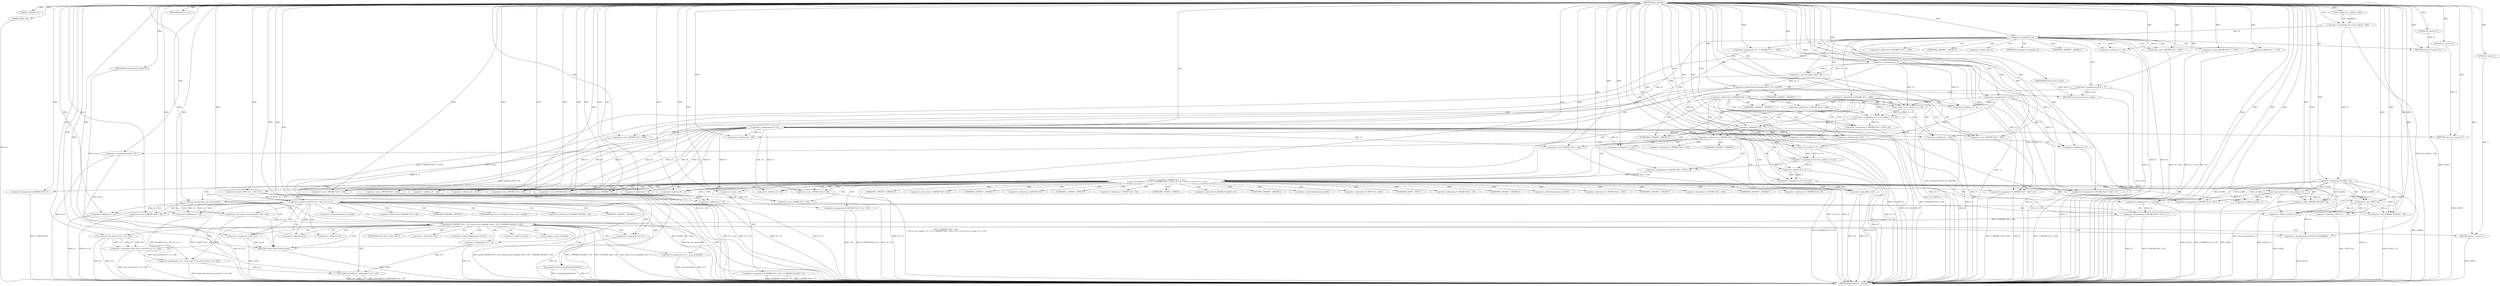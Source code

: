 digraph tftp_connect {  
"1000113" [label = "(METHOD,tftp_connect)" ]
"1000397" [label = "(METHOD_RETURN,int __fastcall)" ]
"1000114" [label = "(PARAM,_DWORD *a1)" ]
"1000115" [label = "(PARAM,_BYTE *a2)" ]
"1000129" [label = "(<operator>.assignment,v4 = Curl_ccalloc(1, 336))" ]
"1000131" [label = "(Curl_ccalloc,Curl_ccalloc(1, 336))" ]
"1000134" [label = "(<operator>.assignment,a1[188] = v4)" ]
"1000140" [label = "(<operator>.logicalNot,!v4)" ]
"1000142" [label = "(RETURN,return 27;,return 27;)" ]
"1000143" [label = "(LITERAL,27,return 27;)" ]
"1000144" [label = "(<operator>.assignment,v5 = *(_DWORD *)(*a1 + 1576))" ]
"1000147" [label = "(<operator>.cast,(_DWORD *)(*a1 + 1576))" ]
"1000149" [label = "(<operator>.addition,*a1 + 1576)" ]
"1000153" [label = "(<operator>.assignment,v6 = v4)" ]
"1000157" [label = "(IDENTIFIER,v5,if ( v5 ))" ]
"1000159" [label = "(<operator>.assignment,result = 71)" ]
"1000163" [label = "(<operator>.greaterThan,(unsigned int)(v5 - 8) > 0xFFB0)" ]
"1000164" [label = "(<operator>.cast,(unsigned int)(v5 - 8))" ]
"1000166" [label = "(<operator>.subtraction,v5 - 8)" ]
"1000170" [label = "(RETURN,return result;,return result;)" ]
"1000171" [label = "(IDENTIFIER,result,return result;)" ]
"1000174" [label = "(<operator>.cast,(_DWORD *)(v6 + 328))" ]
"1000176" [label = "(<operator>.addition,v6 + 328)" ]
"1000182" [label = "(<operator>.assignment,v5 = 512)" ]
"1000187" [label = "(<operator>.cast,(_DWORD *)(v4 + 328))" ]
"1000189" [label = "(<operator>.addition,v4 + 328)" ]
"1000193" [label = "(<operator>.assignment,v8 = Curl_ccalloc(1, v5 + 4))" ]
"1000195" [label = "(Curl_ccalloc,Curl_ccalloc(1, v5 + 4))" ]
"1000197" [label = "(<operator>.addition,v5 + 4)" ]
"1000200" [label = "(<operator>.assignment,*(_DWORD *)(v6 + 328) = v8)" ]
"1000202" [label = "(<operator>.cast,(_DWORD *)(v6 + 328))" ]
"1000204" [label = "(<operator>.addition,v6 + 328)" ]
"1000209" [label = "(<operator>.logicalNot,!v8)" ]
"1000211" [label = "(RETURN,return 27;,return 27;)" ]
"1000212" [label = "(LITERAL,27,return 27;)" ]
"1000215" [label = "(<operator>.logicalOr,*(_DWORD *)(v6 + 332)\n    || (v9 = Curl_ccalloc(1, v5 + 4), *(_DWORD *)(v6 + 332) = v9, v10 = v9 == 0, result = 27, !v10))" ]
"1000217" [label = "(<operator>.cast,(_DWORD *)(v6 + 332))" ]
"1000219" [label = "(<operator>.addition,v6 + 332)" ]
"1000223" [label = "(<operator>.assignment,v9 = Curl_ccalloc(1, v5 + 4))" ]
"1000225" [label = "(Curl_ccalloc,Curl_ccalloc(1, v5 + 4))" ]
"1000227" [label = "(<operator>.addition,v5 + 4)" ]
"1000231" [label = "(<operator>.assignment,*(_DWORD *)(v6 + 332) = v9)" ]
"1000233" [label = "(<operator>.cast,(_DWORD *)(v6 + 332))" ]
"1000235" [label = "(<operator>.addition,v6 + 332)" ]
"1000240" [label = "(<operator>.assignment,v10 = v9 == 0)" ]
"1000242" [label = "(<operator>.equals,v9 == 0)" ]
"1000246" [label = "(<operator>.assignment,result = 27)" ]
"1000249" [label = "(<operator>.logicalNot,!v10)" ]
"1000252" [label = "(Curl_conncontrol,Curl_conncontrol(a1, 1))" ]
"1000255" [label = "(<operator>.assignment,*(_DWORD *)(v6 + 16) = a1)" ]
"1000257" [label = "(<operator>.cast,(_DWORD *)(v6 + 16))" ]
"1000259" [label = "(<operator>.addition,v6 + 16)" ]
"1000263" [label = "(<operator>.assignment,v11 = a1[105])" ]
"1000268" [label = "(<operator>.assignment,*(_DWORD *)(v6 + 324) = v5)" ]
"1000270" [label = "(<operator>.cast,(_DWORD *)(v6 + 324))" ]
"1000272" [label = "(<operator>.addition,v6 + 324)" ]
"1000276" [label = "(<operator>.assignment,*(_DWORD *)(v6 + 320) = v5)" ]
"1000278" [label = "(<operator>.cast,(_DWORD *)(v6 + 320))" ]
"1000280" [label = "(<operator>.addition,v6 + 320)" ]
"1000284" [label = "(<operator>.assignment,*(_DWORD *)(v6 + 8) = -100)" ]
"1000286" [label = "(<operator>.cast,(_DWORD *)(v6 + 8))" ]
"1000288" [label = "(<operator>.addition,v6 + 8)" ]
"1000291" [label = "(<operator>.minus,-100)" ]
"1000293" [label = "(<operator>.assignment,*(_DWORD *)(v6 + 20) = v11)" ]
"1000295" [label = "(<operator>.cast,(_DWORD *)(v6 + 20))" ]
"1000297" [label = "(<operator>.addition,v6 + 20)" ]
"1000301" [label = "(<operator>.assignment,*(_DWORD *)v6 = 0)" ]
"1000303" [label = "(<operator>.cast,(_DWORD *)v6)" ]
"1000307" [label = "(<operator>.assignment,*(_WORD *)(v6 + 52) = *(_DWORD *)(a1[20] + 4))" ]
"1000309" [label = "(<operator>.cast,(_WORD *)(v6 + 52))" ]
"1000311" [label = "(<operator>.addition,v6 + 52)" ]
"1000315" [label = "(<operator>.cast,(_DWORD *)(a1[20] + 4))" ]
"1000317" [label = "(<operator>.addition,a1[20] + 4)" ]
"1000322" [label = "(tftp_set_timeouts,tftp_set_timeouts(v6))" ]
"1000325" [label = "(<operator>.equals,(*((_BYTE *)a1 + 591) & 2) == 0)" ]
"1000326" [label = "(<operator>.and,*((_BYTE *)a1 + 591) & 2)" ]
"1000328" [label = "(<operator>.addition,(_BYTE *)a1 + 591)" ]
"1000329" [label = "(<operator>.cast,(_BYTE *)a1)" ]
"1000337" [label = "(bind,bind(*(_DWORD *)(v6 + 20), (const struct sockaddr *)(v6 + 52), *(_DWORD *)(a1[20] + 16)))" ]
"1000339" [label = "(<operator>.cast,(_DWORD *)(v6 + 20))" ]
"1000341" [label = "(<operator>.addition,v6 + 20)" ]
"1000344" [label = "(<operator>.cast,(const struct sockaddr *)(v6 + 52))" ]
"1000346" [label = "(<operator>.addition,v6 + 52)" ]
"1000350" [label = "(<operator>.cast,(_DWORD *)(a1[20] + 16))" ]
"1000352" [label = "(<operator>.addition,a1[20] + 16)" ]
"1000358" [label = "(<operator>.assignment,v12 = *a1)" ]
"1000362" [label = "(<operator>.assignment,v13 = _errno_location())" ]
"1000365" [label = "(<operator>.assignment,v14 = (const char *)Curl_strerror(*v13, v15, 128))" ]
"1000367" [label = "(<operator>.cast,(const char *)Curl_strerror(*v13, v15, 128))" ]
"1000369" [label = "(Curl_strerror,Curl_strerror(*v13, v15, 128))" ]
"1000374" [label = "(Curl_failf,Curl_failf(v12, \"bind() failed; %s\", v14))" ]
"1000378" [label = "(RETURN,return 7;,return 7;)" ]
"1000379" [label = "(LITERAL,7,return 7;)" ]
"1000380" [label = "(<operators>.assignmentOr,a1[147] |= 0x2000000u)" ]
"1000385" [label = "(Curl_pgrsStartNow,Curl_pgrsStartNow(*a1))" ]
"1000388" [label = "(<operator>.assignment,result = 0)" ]
"1000391" [label = "(<operator>.assignment,*a2 = 1)" ]
"1000395" [label = "(RETURN,return result;,return result;)" ]
"1000396" [label = "(IDENTIFIER,result,return result;)" ]
"1000146" [label = "(<operator>.indirection,*(_DWORD *)(*a1 + 1576))" ]
"1000148" [label = "(UNKNOWN,_DWORD *,_DWORD *)" ]
"1000150" [label = "(<operator>.indirection,*a1)" ]
"1000165" [label = "(UNKNOWN,unsigned int,unsigned int)" ]
"1000173" [label = "(<operator>.indirection,*(_DWORD *)(v6 + 328))" ]
"1000175" [label = "(UNKNOWN,_DWORD *,_DWORD *)" ]
"1000186" [label = "(<operator>.indirection,*(_DWORD *)(v4 + 328))" ]
"1000188" [label = "(UNKNOWN,_DWORD *,_DWORD *)" ]
"1000201" [label = "(<operator>.indirection,*(_DWORD *)(v6 + 328))" ]
"1000203" [label = "(UNKNOWN,_DWORD *,_DWORD *)" ]
"1000216" [label = "(<operator>.indirection,*(_DWORD *)(v6 + 332))" ]
"1000218" [label = "(UNKNOWN,_DWORD *,_DWORD *)" ]
"1000232" [label = "(<operator>.indirection,*(_DWORD *)(v6 + 332))" ]
"1000234" [label = "(UNKNOWN,_DWORD *,_DWORD *)" ]
"1000256" [label = "(<operator>.indirection,*(_DWORD *)(v6 + 16))" ]
"1000258" [label = "(UNKNOWN,_DWORD *,_DWORD *)" ]
"1000265" [label = "(<operator>.indirectIndexAccess,a1[105])" ]
"1000269" [label = "(<operator>.indirection,*(_DWORD *)(v6 + 324))" ]
"1000271" [label = "(UNKNOWN,_DWORD *,_DWORD *)" ]
"1000277" [label = "(<operator>.indirection,*(_DWORD *)(v6 + 320))" ]
"1000279" [label = "(UNKNOWN,_DWORD *,_DWORD *)" ]
"1000285" [label = "(<operator>.indirection,*(_DWORD *)(v6 + 8))" ]
"1000287" [label = "(UNKNOWN,_DWORD *,_DWORD *)" ]
"1000294" [label = "(<operator>.indirection,*(_DWORD *)(v6 + 20))" ]
"1000296" [label = "(UNKNOWN,_DWORD *,_DWORD *)" ]
"1000302" [label = "(<operator>.indirection,*(_DWORD *)v6)" ]
"1000304" [label = "(UNKNOWN,_DWORD *,_DWORD *)" ]
"1000308" [label = "(<operator>.indirection,*(_WORD *)(v6 + 52))" ]
"1000310" [label = "(UNKNOWN,_WORD *,_WORD *)" ]
"1000314" [label = "(<operator>.indirection,*(_DWORD *)(a1[20] + 4))" ]
"1000316" [label = "(UNKNOWN,_DWORD *,_DWORD *)" ]
"1000318" [label = "(<operator>.indirectIndexAccess,a1[20])" ]
"1000327" [label = "(<operator>.indirection,*((_BYTE *)a1 + 591))" ]
"1000330" [label = "(UNKNOWN,_BYTE *,_BYTE *)" ]
"1000338" [label = "(<operator>.indirection,*(_DWORD *)(v6 + 20))" ]
"1000340" [label = "(UNKNOWN,_DWORD *,_DWORD *)" ]
"1000345" [label = "(UNKNOWN,const struct sockaddr *,const struct sockaddr *)" ]
"1000349" [label = "(<operator>.indirection,*(_DWORD *)(a1[20] + 16))" ]
"1000351" [label = "(UNKNOWN,_DWORD *,_DWORD *)" ]
"1000353" [label = "(<operator>.indirectIndexAccess,a1[20])" ]
"1000360" [label = "(<operator>.indirection,*a1)" ]
"1000364" [label = "(_errno_location,_errno_location())" ]
"1000368" [label = "(UNKNOWN,const char *,const char *)" ]
"1000370" [label = "(<operator>.indirection,*v13)" ]
"1000381" [label = "(<operator>.indirectIndexAccess,a1[147])" ]
"1000386" [label = "(<operator>.indirection,*a1)" ]
"1000392" [label = "(<operator>.indirection,*a2)" ]
  "1000378" -> "1000397"  [ label = "DDG: <RET>"] 
  "1000326" -> "1000397"  [ label = "DDG: *((_BYTE *)a1 + 591)"] 
  "1000293" -> "1000397"  [ label = "DDG: *(_DWORD *)(v6 + 20)"] 
  "1000163" -> "1000397"  [ label = "DDG: (unsigned int)(v5 - 8)"] 
  "1000166" -> "1000397"  [ label = "DDG: v5"] 
  "1000242" -> "1000397"  [ label = "DDG: v9"] 
  "1000374" -> "1000397"  [ label = "DDG: Curl_failf(v12, \"bind() failed; %s\", v14)"] 
  "1000204" -> "1000397"  [ label = "DDG: v6"] 
  "1000388" -> "1000397"  [ label = "DDG: result"] 
  "1000322" -> "1000397"  [ label = "DDG: tftp_set_timeouts(v6)"] 
  "1000163" -> "1000397"  [ label = "DDG: (unsigned int)(v5 - 8) > 0xFFB0"] 
  "1000350" -> "1000397"  [ label = "DDG: a1[20] + 16"] 
  "1000325" -> "1000397"  [ label = "DDG: (*((_BYTE *)a1 + 591) & 2) == 0"] 
  "1000187" -> "1000397"  [ label = "DDG: v4 + 328"] 
  "1000164" -> "1000397"  [ label = "DDG: v5 - 8"] 
  "1000337" -> "1000397"  [ label = "DDG: (const struct sockaddr *)(v6 + 52)"] 
  "1000257" -> "1000397"  [ label = "DDG: v6 + 16"] 
  "1000352" -> "1000397"  [ label = "DDG: a1[20]"] 
  "1000268" -> "1000397"  [ label = "DDG: *(_DWORD *)(v6 + 324)"] 
  "1000337" -> "1000397"  [ label = "DDG: bind(*(_DWORD *)(v6 + 20), (const struct sockaddr *)(v6 + 52), *(_DWORD *)(a1[20] + 16))"] 
  "1000263" -> "1000397"  [ label = "DDG: a1[105]"] 
  "1000307" -> "1000397"  [ label = "DDG: *(_WORD *)(v6 + 52)"] 
  "1000322" -> "1000397"  [ label = "DDG: v6"] 
  "1000362" -> "1000397"  [ label = "DDG: _errno_location()"] 
  "1000367" -> "1000397"  [ label = "DDG: Curl_strerror(*v13, v15, 128)"] 
  "1000391" -> "1000397"  [ label = "DDG: *a2"] 
  "1000255" -> "1000397"  [ label = "DDG: *(_DWORD *)(v6 + 16)"] 
  "1000270" -> "1000397"  [ label = "DDG: v6 + 324"] 
  "1000276" -> "1000397"  [ label = "DDG: v5"] 
  "1000219" -> "1000397"  [ label = "DDG: v6"] 
  "1000369" -> "1000397"  [ label = "DDG: *v13"] 
  "1000339" -> "1000397"  [ label = "DDG: v6 + 20"] 
  "1000301" -> "1000397"  [ label = "DDG: *(_DWORD *)v6"] 
  "1000249" -> "1000397"  [ label = "DDG: v10"] 
  "1000182" -> "1000397"  [ label = "DDG: v5"] 
  "1000225" -> "1000397"  [ label = "DDG: v5 + 4"] 
  "1000149" -> "1000397"  [ label = "DDG: *a1"] 
  "1000147" -> "1000397"  [ label = "DDG: *a1 + 1576"] 
  "1000202" -> "1000397"  [ label = "DDG: v6 + 328"] 
  "1000235" -> "1000397"  [ label = "DDG: v6"] 
  "1000153" -> "1000397"  [ label = "DDG: v4"] 
  "1000246" -> "1000397"  [ label = "DDG: result"] 
  "1000189" -> "1000397"  [ label = "DDG: v4"] 
  "1000215" -> "1000397"  [ label = "DDG: *(_DWORD *)(v6 + 332)\n    || (v9 = Curl_ccalloc(1, v5 + 4), *(_DWORD *)(v6 + 332) = v9, v10 = v9 == 0, result = 27, !v10)"] 
  "1000385" -> "1000397"  [ label = "DDG: Curl_pgrsStartNow(*a1)"] 
  "1000276" -> "1000397"  [ label = "DDG: *(_DWORD *)(v6 + 320)"] 
  "1000115" -> "1000397"  [ label = "DDG: a2"] 
  "1000344" -> "1000397"  [ label = "DDG: v6 + 52"] 
  "1000365" -> "1000397"  [ label = "DDG: (const char *)Curl_strerror(*v13, v15, 128)"] 
  "1000286" -> "1000397"  [ label = "DDG: v6 + 8"] 
  "1000129" -> "1000397"  [ label = "DDG: Curl_ccalloc(1, 336)"] 
  "1000307" -> "1000397"  [ label = "DDG: *(_DWORD *)(a1[20] + 4)"] 
  "1000249" -> "1000397"  [ label = "DDG: !v10"] 
  "1000284" -> "1000397"  [ label = "DDG: -100"] 
  "1000252" -> "1000397"  [ label = "DDG: Curl_conncontrol(a1, 1)"] 
  "1000223" -> "1000397"  [ label = "DDG: Curl_ccalloc(1, v5 + 4)"] 
  "1000197" -> "1000397"  [ label = "DDG: v5"] 
  "1000369" -> "1000397"  [ label = "DDG: v15"] 
  "1000315" -> "1000397"  [ label = "DDG: a1[20] + 4"] 
  "1000337" -> "1000397"  [ label = "DDG: *(_DWORD *)(a1[20] + 16)"] 
  "1000309" -> "1000397"  [ label = "DDG: v6 + 52"] 
  "1000209" -> "1000397"  [ label = "DDG: !v8"] 
  "1000134" -> "1000397"  [ label = "DDG: a1[188]"] 
  "1000140" -> "1000397"  [ label = "DDG: v4"] 
  "1000278" -> "1000397"  [ label = "DDG: v6 + 320"] 
  "1000200" -> "1000397"  [ label = "DDG: *(_DWORD *)(v6 + 328)"] 
  "1000293" -> "1000397"  [ label = "DDG: v11"] 
  "1000227" -> "1000397"  [ label = "DDG: v5"] 
  "1000328" -> "1000397"  [ label = "DDG: (_BYTE *)a1"] 
  "1000374" -> "1000397"  [ label = "DDG: v14"] 
  "1000240" -> "1000397"  [ label = "DDG: v9 == 0"] 
  "1000174" -> "1000397"  [ label = "DDG: v6 + 328"] 
  "1000374" -> "1000397"  [ label = "DDG: v12"] 
  "1000346" -> "1000397"  [ label = "DDG: v6"] 
  "1000140" -> "1000397"  [ label = "DDG: !v4"] 
  "1000362" -> "1000397"  [ label = "DDG: v13"] 
  "1000215" -> "1000397"  [ label = "DDG: *(_DWORD *)(v6 + 332)"] 
  "1000209" -> "1000397"  [ label = "DDG: v8"] 
  "1000159" -> "1000397"  [ label = "DDG: result"] 
  "1000193" -> "1000397"  [ label = "DDG: Curl_ccalloc(1, v5 + 4)"] 
  "1000317" -> "1000397"  [ label = "DDG: a1[20]"] 
  "1000325" -> "1000397"  [ label = "DDG: *((_BYTE *)a1 + 591) & 2"] 
  "1000195" -> "1000397"  [ label = "DDG: v5 + 4"] 
  "1000295" -> "1000397"  [ label = "DDG: v6 + 20"] 
  "1000153" -> "1000397"  [ label = "DDG: v6"] 
  "1000337" -> "1000397"  [ label = "DDG: *(_DWORD *)(v6 + 20)"] 
  "1000144" -> "1000397"  [ label = "DDG: *(_DWORD *)(*a1 + 1576)"] 
  "1000380" -> "1000397"  [ label = "DDG: a1[147]"] 
  "1000385" -> "1000397"  [ label = "DDG: *a1"] 
  "1000217" -> "1000397"  [ label = "DDG: v6 + 332"] 
  "1000233" -> "1000397"  [ label = "DDG: v6 + 332"] 
  "1000284" -> "1000397"  [ label = "DDG: *(_DWORD *)(v6 + 8)"] 
  "1000358" -> "1000397"  [ label = "DDG: *a1"] 
  "1000329" -> "1000397"  [ label = "DDG: a1"] 
  "1000170" -> "1000397"  [ label = "DDG: <RET>"] 
  "1000211" -> "1000397"  [ label = "DDG: <RET>"] 
  "1000142" -> "1000397"  [ label = "DDG: <RET>"] 
  "1000395" -> "1000397"  [ label = "DDG: <RET>"] 
  "1000113" -> "1000114"  [ label = "DDG: "] 
  "1000113" -> "1000115"  [ label = "DDG: "] 
  "1000131" -> "1000129"  [ label = "DDG: 1"] 
  "1000131" -> "1000129"  [ label = "DDG: 336"] 
  "1000113" -> "1000129"  [ label = "DDG: "] 
  "1000113" -> "1000131"  [ label = "DDG: "] 
  "1000129" -> "1000134"  [ label = "DDG: v4"] 
  "1000113" -> "1000134"  [ label = "DDG: "] 
  "1000113" -> "1000140"  [ label = "DDG: "] 
  "1000129" -> "1000140"  [ label = "DDG: v4"] 
  "1000143" -> "1000142"  [ label = "DDG: 27"] 
  "1000113" -> "1000142"  [ label = "DDG: "] 
  "1000113" -> "1000143"  [ label = "DDG: "] 
  "1000113" -> "1000144"  [ label = "DDG: "] 
  "1000113" -> "1000147"  [ label = "DDG: "] 
  "1000113" -> "1000149"  [ label = "DDG: "] 
  "1000140" -> "1000153"  [ label = "DDG: v4"] 
  "1000113" -> "1000153"  [ label = "DDG: "] 
  "1000113" -> "1000157"  [ label = "DDG: "] 
  "1000113" -> "1000159"  [ label = "DDG: "] 
  "1000164" -> "1000163"  [ label = "DDG: v5 - 8"] 
  "1000166" -> "1000164"  [ label = "DDG: v5"] 
  "1000166" -> "1000164"  [ label = "DDG: 8"] 
  "1000144" -> "1000166"  [ label = "DDG: v5"] 
  "1000113" -> "1000166"  [ label = "DDG: "] 
  "1000113" -> "1000163"  [ label = "DDG: "] 
  "1000171" -> "1000170"  [ label = "DDG: result"] 
  "1000159" -> "1000170"  [ label = "DDG: result"] 
  "1000113" -> "1000171"  [ label = "DDG: "] 
  "1000153" -> "1000174"  [ label = "DDG: v6"] 
  "1000113" -> "1000174"  [ label = "DDG: "] 
  "1000153" -> "1000176"  [ label = "DDG: v6"] 
  "1000113" -> "1000176"  [ label = "DDG: "] 
  "1000113" -> "1000182"  [ label = "DDG: "] 
  "1000113" -> "1000187"  [ label = "DDG: "] 
  "1000140" -> "1000187"  [ label = "DDG: v4"] 
  "1000113" -> "1000189"  [ label = "DDG: "] 
  "1000140" -> "1000189"  [ label = "DDG: v4"] 
  "1000195" -> "1000193"  [ label = "DDG: 1"] 
  "1000195" -> "1000193"  [ label = "DDG: v5 + 4"] 
  "1000113" -> "1000193"  [ label = "DDG: "] 
  "1000113" -> "1000195"  [ label = "DDG: "] 
  "1000166" -> "1000195"  [ label = "DDG: v5"] 
  "1000182" -> "1000195"  [ label = "DDG: v5"] 
  "1000166" -> "1000197"  [ label = "DDG: v5"] 
  "1000182" -> "1000197"  [ label = "DDG: v5"] 
  "1000113" -> "1000197"  [ label = "DDG: "] 
  "1000193" -> "1000200"  [ label = "DDG: v8"] 
  "1000113" -> "1000200"  [ label = "DDG: "] 
  "1000153" -> "1000202"  [ label = "DDG: v6"] 
  "1000113" -> "1000202"  [ label = "DDG: "] 
  "1000153" -> "1000204"  [ label = "DDG: v6"] 
  "1000113" -> "1000204"  [ label = "DDG: "] 
  "1000113" -> "1000209"  [ label = "DDG: "] 
  "1000193" -> "1000209"  [ label = "DDG: v8"] 
  "1000212" -> "1000211"  [ label = "DDG: 27"] 
  "1000113" -> "1000211"  [ label = "DDG: "] 
  "1000113" -> "1000212"  [ label = "DDG: "] 
  "1000231" -> "1000215"  [ label = "DDG: *(_DWORD *)(v6 + 332)"] 
  "1000153" -> "1000217"  [ label = "DDG: v6"] 
  "1000113" -> "1000217"  [ label = "DDG: "] 
  "1000153" -> "1000219"  [ label = "DDG: v6"] 
  "1000113" -> "1000219"  [ label = "DDG: "] 
  "1000225" -> "1000223"  [ label = "DDG: 1"] 
  "1000225" -> "1000223"  [ label = "DDG: v5 + 4"] 
  "1000113" -> "1000223"  [ label = "DDG: "] 
  "1000113" -> "1000225"  [ label = "DDG: "] 
  "1000166" -> "1000225"  [ label = "DDG: v5"] 
  "1000182" -> "1000225"  [ label = "DDG: v5"] 
  "1000166" -> "1000227"  [ label = "DDG: v5"] 
  "1000182" -> "1000227"  [ label = "DDG: v5"] 
  "1000113" -> "1000227"  [ label = "DDG: "] 
  "1000223" -> "1000231"  [ label = "DDG: v9"] 
  "1000113" -> "1000231"  [ label = "DDG: "] 
  "1000113" -> "1000233"  [ label = "DDG: "] 
  "1000153" -> "1000233"  [ label = "DDG: v6"] 
  "1000113" -> "1000235"  [ label = "DDG: "] 
  "1000153" -> "1000235"  [ label = "DDG: v6"] 
  "1000242" -> "1000240"  [ label = "DDG: v9"] 
  "1000242" -> "1000240"  [ label = "DDG: 0"] 
  "1000113" -> "1000240"  [ label = "DDG: "] 
  "1000113" -> "1000242"  [ label = "DDG: "] 
  "1000223" -> "1000242"  [ label = "DDG: v9"] 
  "1000113" -> "1000246"  [ label = "DDG: "] 
  "1000240" -> "1000249"  [ label = "DDG: v10"] 
  "1000113" -> "1000249"  [ label = "DDG: "] 
  "1000134" -> "1000252"  [ label = "DDG: a1[188]"] 
  "1000113" -> "1000252"  [ label = "DDG: "] 
  "1000252" -> "1000255"  [ label = "DDG: a1"] 
  "1000134" -> "1000255"  [ label = "DDG: a1[188]"] 
  "1000113" -> "1000255"  [ label = "DDG: "] 
  "1000113" -> "1000257"  [ label = "DDG: "] 
  "1000153" -> "1000257"  [ label = "DDG: v6"] 
  "1000113" -> "1000259"  [ label = "DDG: "] 
  "1000153" -> "1000259"  [ label = "DDG: v6"] 
  "1000252" -> "1000263"  [ label = "DDG: a1"] 
  "1000134" -> "1000263"  [ label = "DDG: a1[188]"] 
  "1000113" -> "1000263"  [ label = "DDG: "] 
  "1000166" -> "1000268"  [ label = "DDG: v5"] 
  "1000182" -> "1000268"  [ label = "DDG: v5"] 
  "1000113" -> "1000268"  [ label = "DDG: "] 
  "1000113" -> "1000270"  [ label = "DDG: "] 
  "1000153" -> "1000270"  [ label = "DDG: v6"] 
  "1000113" -> "1000272"  [ label = "DDG: "] 
  "1000153" -> "1000272"  [ label = "DDG: v6"] 
  "1000113" -> "1000276"  [ label = "DDG: "] 
  "1000166" -> "1000276"  [ label = "DDG: v5"] 
  "1000182" -> "1000276"  [ label = "DDG: v5"] 
  "1000113" -> "1000278"  [ label = "DDG: "] 
  "1000153" -> "1000278"  [ label = "DDG: v6"] 
  "1000113" -> "1000280"  [ label = "DDG: "] 
  "1000153" -> "1000280"  [ label = "DDG: v6"] 
  "1000291" -> "1000284"  [ label = "DDG: 100"] 
  "1000113" -> "1000286"  [ label = "DDG: "] 
  "1000153" -> "1000286"  [ label = "DDG: v6"] 
  "1000113" -> "1000288"  [ label = "DDG: "] 
  "1000153" -> "1000288"  [ label = "DDG: v6"] 
  "1000113" -> "1000291"  [ label = "DDG: "] 
  "1000263" -> "1000293"  [ label = "DDG: v11"] 
  "1000113" -> "1000293"  [ label = "DDG: "] 
  "1000113" -> "1000295"  [ label = "DDG: "] 
  "1000153" -> "1000295"  [ label = "DDG: v6"] 
  "1000113" -> "1000297"  [ label = "DDG: "] 
  "1000153" -> "1000297"  [ label = "DDG: v6"] 
  "1000113" -> "1000301"  [ label = "DDG: "] 
  "1000113" -> "1000303"  [ label = "DDG: "] 
  "1000153" -> "1000303"  [ label = "DDG: v6"] 
  "1000303" -> "1000309"  [ label = "DDG: v6"] 
  "1000113" -> "1000309"  [ label = "DDG: "] 
  "1000303" -> "1000311"  [ label = "DDG: v6"] 
  "1000113" -> "1000311"  [ label = "DDG: "] 
  "1000252" -> "1000315"  [ label = "DDG: a1"] 
  "1000134" -> "1000315"  [ label = "DDG: a1[188]"] 
  "1000113" -> "1000315"  [ label = "DDG: "] 
  "1000252" -> "1000317"  [ label = "DDG: a1"] 
  "1000134" -> "1000317"  [ label = "DDG: a1[188]"] 
  "1000113" -> "1000317"  [ label = "DDG: "] 
  "1000113" -> "1000322"  [ label = "DDG: "] 
  "1000303" -> "1000322"  [ label = "DDG: v6"] 
  "1000326" -> "1000325"  [ label = "DDG: *((_BYTE *)a1 + 591)"] 
  "1000326" -> "1000325"  [ label = "DDG: 2"] 
  "1000329" -> "1000328"  [ label = "DDG: a1"] 
  "1000134" -> "1000329"  [ label = "DDG: a1[188]"] 
  "1000113" -> "1000329"  [ label = "DDG: "] 
  "1000252" -> "1000329"  [ label = "DDG: a1"] 
  "1000113" -> "1000328"  [ label = "DDG: "] 
  "1000113" -> "1000326"  [ label = "DDG: "] 
  "1000113" -> "1000325"  [ label = "DDG: "] 
  "1000293" -> "1000337"  [ label = "DDG: *(_DWORD *)(v6 + 20)"] 
  "1000322" -> "1000339"  [ label = "DDG: v6"] 
  "1000113" -> "1000339"  [ label = "DDG: "] 
  "1000322" -> "1000341"  [ label = "DDG: v6"] 
  "1000113" -> "1000341"  [ label = "DDG: "] 
  "1000344" -> "1000337"  [ label = "DDG: v6 + 52"] 
  "1000113" -> "1000344"  [ label = "DDG: "] 
  "1000322" -> "1000344"  [ label = "DDG: v6"] 
  "1000113" -> "1000346"  [ label = "DDG: "] 
  "1000322" -> "1000346"  [ label = "DDG: v6"] 
  "1000329" -> "1000350"  [ label = "DDG: a1"] 
  "1000252" -> "1000350"  [ label = "DDG: a1"] 
  "1000134" -> "1000350"  [ label = "DDG: a1[188]"] 
  "1000113" -> "1000350"  [ label = "DDG: "] 
  "1000329" -> "1000352"  [ label = "DDG: a1"] 
  "1000252" -> "1000352"  [ label = "DDG: a1"] 
  "1000134" -> "1000352"  [ label = "DDG: a1[188]"] 
  "1000113" -> "1000352"  [ label = "DDG: "] 
  "1000113" -> "1000358"  [ label = "DDG: "] 
  "1000113" -> "1000362"  [ label = "DDG: "] 
  "1000367" -> "1000365"  [ label = "DDG: Curl_strerror(*v13, v15, 128)"] 
  "1000113" -> "1000365"  [ label = "DDG: "] 
  "1000369" -> "1000367"  [ label = "DDG: *v13"] 
  "1000369" -> "1000367"  [ label = "DDG: v15"] 
  "1000369" -> "1000367"  [ label = "DDG: 128"] 
  "1000113" -> "1000369"  [ label = "DDG: "] 
  "1000358" -> "1000374"  [ label = "DDG: v12"] 
  "1000113" -> "1000374"  [ label = "DDG: "] 
  "1000365" -> "1000374"  [ label = "DDG: v14"] 
  "1000379" -> "1000378"  [ label = "DDG: 7"] 
  "1000113" -> "1000378"  [ label = "DDG: "] 
  "1000113" -> "1000379"  [ label = "DDG: "] 
  "1000113" -> "1000380"  [ label = "DDG: "] 
  "1000329" -> "1000380"  [ label = "DDG: a1"] 
  "1000113" -> "1000388"  [ label = "DDG: "] 
  "1000113" -> "1000391"  [ label = "DDG: "] 
  "1000396" -> "1000395"  [ label = "DDG: result"] 
  "1000388" -> "1000395"  [ label = "DDG: result"] 
  "1000246" -> "1000395"  [ label = "DDG: result"] 
  "1000159" -> "1000395"  [ label = "DDG: result"] 
  "1000113" -> "1000396"  [ label = "DDG: "] 
  "1000140" -> "1000144"  [ label = "CDG: "] 
  "1000140" -> "1000142"  [ label = "CDG: "] 
  "1000140" -> "1000153"  [ label = "CDG: "] 
  "1000140" -> "1000150"  [ label = "CDG: "] 
  "1000140" -> "1000149"  [ label = "CDG: "] 
  "1000140" -> "1000148"  [ label = "CDG: "] 
  "1000140" -> "1000147"  [ label = "CDG: "] 
  "1000140" -> "1000146"  [ label = "CDG: "] 
  "1000140" -> "1000159"  [ label = "CDG: "] 
  "1000140" -> "1000166"  [ label = "CDG: "] 
  "1000140" -> "1000165"  [ label = "CDG: "] 
  "1000140" -> "1000164"  [ label = "CDG: "] 
  "1000140" -> "1000163"  [ label = "CDG: "] 
  "1000140" -> "1000189"  [ label = "CDG: "] 
  "1000140" -> "1000188"  [ label = "CDG: "] 
  "1000140" -> "1000187"  [ label = "CDG: "] 
  "1000140" -> "1000186"  [ label = "CDG: "] 
  "1000140" -> "1000182"  [ label = "CDG: "] 
  "1000163" -> "1000176"  [ label = "CDG: "] 
  "1000163" -> "1000175"  [ label = "CDG: "] 
  "1000163" -> "1000174"  [ label = "CDG: "] 
  "1000163" -> "1000173"  [ label = "CDG: "] 
  "1000163" -> "1000170"  [ label = "CDG: "] 
  "1000173" -> "1000204"  [ label = "CDG: "] 
  "1000173" -> "1000203"  [ label = "CDG: "] 
  "1000173" -> "1000202"  [ label = "CDG: "] 
  "1000173" -> "1000201"  [ label = "CDG: "] 
  "1000173" -> "1000200"  [ label = "CDG: "] 
  "1000173" -> "1000197"  [ label = "CDG: "] 
  "1000173" -> "1000195"  [ label = "CDG: "] 
  "1000173" -> "1000193"  [ label = "CDG: "] 
  "1000173" -> "1000219"  [ label = "CDG: "] 
  "1000173" -> "1000218"  [ label = "CDG: "] 
  "1000173" -> "1000217"  [ label = "CDG: "] 
  "1000173" -> "1000216"  [ label = "CDG: "] 
  "1000173" -> "1000215"  [ label = "CDG: "] 
  "1000173" -> "1000209"  [ label = "CDG: "] 
  "1000186" -> "1000204"  [ label = "CDG: "] 
  "1000186" -> "1000203"  [ label = "CDG: "] 
  "1000186" -> "1000202"  [ label = "CDG: "] 
  "1000186" -> "1000201"  [ label = "CDG: "] 
  "1000186" -> "1000200"  [ label = "CDG: "] 
  "1000186" -> "1000197"  [ label = "CDG: "] 
  "1000186" -> "1000195"  [ label = "CDG: "] 
  "1000186" -> "1000193"  [ label = "CDG: "] 
  "1000186" -> "1000219"  [ label = "CDG: "] 
  "1000186" -> "1000218"  [ label = "CDG: "] 
  "1000186" -> "1000217"  [ label = "CDG: "] 
  "1000186" -> "1000216"  [ label = "CDG: "] 
  "1000186" -> "1000215"  [ label = "CDG: "] 
  "1000186" -> "1000209"  [ label = "CDG: "] 
  "1000209" -> "1000219"  [ label = "CDG: "] 
  "1000209" -> "1000218"  [ label = "CDG: "] 
  "1000209" -> "1000217"  [ label = "CDG: "] 
  "1000209" -> "1000216"  [ label = "CDG: "] 
  "1000209" -> "1000215"  [ label = "CDG: "] 
  "1000209" -> "1000211"  [ label = "CDG: "] 
  "1000215" -> "1000256"  [ label = "CDG: "] 
  "1000215" -> "1000255"  [ label = "CDG: "] 
  "1000215" -> "1000252"  [ label = "CDG: "] 
  "1000215" -> "1000272"  [ label = "CDG: "] 
  "1000215" -> "1000271"  [ label = "CDG: "] 
  "1000215" -> "1000270"  [ label = "CDG: "] 
  "1000215" -> "1000269"  [ label = "CDG: "] 
  "1000215" -> "1000268"  [ label = "CDG: "] 
  "1000215" -> "1000265"  [ label = "CDG: "] 
  "1000215" -> "1000263"  [ label = "CDG: "] 
  "1000215" -> "1000259"  [ label = "CDG: "] 
  "1000215" -> "1000258"  [ label = "CDG: "] 
  "1000215" -> "1000257"  [ label = "CDG: "] 
  "1000215" -> "1000288"  [ label = "CDG: "] 
  "1000215" -> "1000287"  [ label = "CDG: "] 
  "1000215" -> "1000286"  [ label = "CDG: "] 
  "1000215" -> "1000285"  [ label = "CDG: "] 
  "1000215" -> "1000284"  [ label = "CDG: "] 
  "1000215" -> "1000280"  [ label = "CDG: "] 
  "1000215" -> "1000279"  [ label = "CDG: "] 
  "1000215" -> "1000278"  [ label = "CDG: "] 
  "1000215" -> "1000277"  [ label = "CDG: "] 
  "1000215" -> "1000276"  [ label = "CDG: "] 
  "1000215" -> "1000304"  [ label = "CDG: "] 
  "1000215" -> "1000303"  [ label = "CDG: "] 
  "1000215" -> "1000302"  [ label = "CDG: "] 
  "1000215" -> "1000301"  [ label = "CDG: "] 
  "1000215" -> "1000297"  [ label = "CDG: "] 
  "1000215" -> "1000296"  [ label = "CDG: "] 
  "1000215" -> "1000295"  [ label = "CDG: "] 
  "1000215" -> "1000294"  [ label = "CDG: "] 
  "1000215" -> "1000293"  [ label = "CDG: "] 
  "1000215" -> "1000291"  [ label = "CDG: "] 
  "1000215" -> "1000318"  [ label = "CDG: "] 
  "1000215" -> "1000317"  [ label = "CDG: "] 
  "1000215" -> "1000316"  [ label = "CDG: "] 
  "1000215" -> "1000315"  [ label = "CDG: "] 
  "1000215" -> "1000314"  [ label = "CDG: "] 
  "1000215" -> "1000311"  [ label = "CDG: "] 
  "1000215" -> "1000310"  [ label = "CDG: "] 
  "1000215" -> "1000309"  [ label = "CDG: "] 
  "1000215" -> "1000308"  [ label = "CDG: "] 
  "1000215" -> "1000307"  [ label = "CDG: "] 
  "1000215" -> "1000330"  [ label = "CDG: "] 
  "1000215" -> "1000329"  [ label = "CDG: "] 
  "1000215" -> "1000328"  [ label = "CDG: "] 
  "1000215" -> "1000327"  [ label = "CDG: "] 
  "1000215" -> "1000326"  [ label = "CDG: "] 
  "1000215" -> "1000325"  [ label = "CDG: "] 
  "1000215" -> "1000322"  [ label = "CDG: "] 
  "1000215" -> "1000395"  [ label = "CDG: "] 
  "1000216" -> "1000223"  [ label = "CDG: "] 
  "1000216" -> "1000240"  [ label = "CDG: "] 
  "1000216" -> "1000235"  [ label = "CDG: "] 
  "1000216" -> "1000234"  [ label = "CDG: "] 
  "1000216" -> "1000233"  [ label = "CDG: "] 
  "1000216" -> "1000232"  [ label = "CDG: "] 
  "1000216" -> "1000231"  [ label = "CDG: "] 
  "1000216" -> "1000227"  [ label = "CDG: "] 
  "1000216" -> "1000225"  [ label = "CDG: "] 
  "1000216" -> "1000249"  [ label = "CDG: "] 
  "1000216" -> "1000246"  [ label = "CDG: "] 
  "1000216" -> "1000242"  [ label = "CDG: "] 
  "1000325" -> "1000352"  [ label = "CDG: "] 
  "1000325" -> "1000351"  [ label = "CDG: "] 
  "1000325" -> "1000350"  [ label = "CDG: "] 
  "1000325" -> "1000349"  [ label = "CDG: "] 
  "1000325" -> "1000346"  [ label = "CDG: "] 
  "1000325" -> "1000345"  [ label = "CDG: "] 
  "1000325" -> "1000344"  [ label = "CDG: "] 
  "1000325" -> "1000341"  [ label = "CDG: "] 
  "1000325" -> "1000340"  [ label = "CDG: "] 
  "1000325" -> "1000339"  [ label = "CDG: "] 
  "1000325" -> "1000338"  [ label = "CDG: "] 
  "1000325" -> "1000337"  [ label = "CDG: "] 
  "1000325" -> "1000353"  [ label = "CDG: "] 
  "1000325" -> "1000395"  [ label = "CDG: "] 
  "1000325" -> "1000392"  [ label = "CDG: "] 
  "1000325" -> "1000391"  [ label = "CDG: "] 
  "1000325" -> "1000388"  [ label = "CDG: "] 
  "1000325" -> "1000386"  [ label = "CDG: "] 
  "1000325" -> "1000385"  [ label = "CDG: "] 
  "1000337" -> "1000368"  [ label = "CDG: "] 
  "1000337" -> "1000367"  [ label = "CDG: "] 
  "1000337" -> "1000365"  [ label = "CDG: "] 
  "1000337" -> "1000364"  [ label = "CDG: "] 
  "1000337" -> "1000362"  [ label = "CDG: "] 
  "1000337" -> "1000360"  [ label = "CDG: "] 
  "1000337" -> "1000358"  [ label = "CDG: "] 
  "1000337" -> "1000381"  [ label = "CDG: "] 
  "1000337" -> "1000380"  [ label = "CDG: "] 
  "1000337" -> "1000378"  [ label = "CDG: "] 
  "1000337" -> "1000374"  [ label = "CDG: "] 
  "1000337" -> "1000370"  [ label = "CDG: "] 
  "1000337" -> "1000369"  [ label = "CDG: "] 
  "1000337" -> "1000395"  [ label = "CDG: "] 
  "1000337" -> "1000392"  [ label = "CDG: "] 
  "1000337" -> "1000391"  [ label = "CDG: "] 
  "1000337" -> "1000388"  [ label = "CDG: "] 
  "1000337" -> "1000386"  [ label = "CDG: "] 
  "1000337" -> "1000385"  [ label = "CDG: "] 
}
